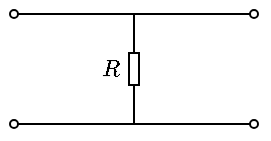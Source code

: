 <mxfile version="17.2.1" type="device"><diagram id="ODny1KBQm_rTSkWYAsMn" name="第 1 页"><mxGraphModel dx="219" dy="159" grid="1" gridSize="5" guides="1" tooltips="1" connect="1" arrows="1" fold="1" page="1" pageScale="1" pageWidth="827" pageHeight="1169" math="1" shadow="0"><root><mxCell id="0"/><mxCell id="1" parent="0"/><mxCell id="05imNlKcf5YotTEUm6NW-38" value="" style="pointerEvents=1;verticalLabelPosition=bottom;shadow=0;dashed=0;align=center;html=1;verticalAlign=top;shape=mxgraph.electrical.resistors.resistor_1;fontSize=10;direction=north;connectable=1;" parent="1" vertex="1"><mxGeometry x="137.5" y="295" width="5" height="25" as="geometry"/></mxCell><mxCell id="05imNlKcf5YotTEUm6NW-39" value="" style="endArrow=none;html=1;rounded=0;fontSize=10;startSize=3;endSize=3;startArrow=none;startFill=0;endFill=0;exitX=1;exitY=0.5;exitDx=0;exitDy=0;exitPerimeter=0;" parent="1" edge="1" source="05imNlKcf5YotTEUm6NW-38"><mxGeometry width="50" height="50" relative="1" as="geometry"><mxPoint x="145" y="290" as="sourcePoint"/><mxPoint x="140" y="280" as="targetPoint"/></mxGeometry></mxCell><mxCell id="05imNlKcf5YotTEUm6NW-43" value="" style="endArrow=none;html=1;rounded=0;fontSize=12;startSize=4;endSize=1;strokeWidth=1;jumpStyle=none;jumpSize=6;startArrow=none;startFill=0;entryX=0;entryY=0.5;entryDx=0;entryDy=0;entryPerimeter=0;" parent="1" edge="1" target="05imNlKcf5YotTEUm6NW-38"><mxGeometry width="50" height="50" relative="1" as="geometry"><mxPoint x="140" y="335" as="sourcePoint"/><mxPoint x="140" y="315" as="targetPoint"/></mxGeometry></mxCell><mxCell id="05imNlKcf5YotTEUm6NW-45" value="$$R$$" style="text;html=1;resizable=1;autosize=1;align=center;verticalAlign=middle;points=[];fillColor=none;strokeColor=none;rounded=0;fontSize=10;movable=1;rotatable=1;deletable=1;editable=1;connectable=0;" parent="1" vertex="1"><mxGeometry x="107.5" y="297.5" width="40" height="20" as="geometry"/></mxCell><mxCell id="tZPkuOd5bZkD-QxHRHIE-1" value="" style="endArrow=oval;html=1;rounded=0;startArrow=oval;startFill=0;endSize=4;startSize=4;endFill=0;" edge="1" parent="1"><mxGeometry width="50" height="50" relative="1" as="geometry"><mxPoint x="80" y="335" as="sourcePoint"/><mxPoint x="200" y="335" as="targetPoint"/></mxGeometry></mxCell><mxCell id="tZPkuOd5bZkD-QxHRHIE-2" value="" style="endArrow=oval;html=1;rounded=0;startArrow=oval;startFill=0;endSize=4;startSize=4;endFill=0;" edge="1" parent="1"><mxGeometry width="50" height="50" relative="1" as="geometry"><mxPoint x="80" y="280" as="sourcePoint"/><mxPoint x="200" y="280" as="targetPoint"/></mxGeometry></mxCell></root></mxGraphModel></diagram></mxfile>